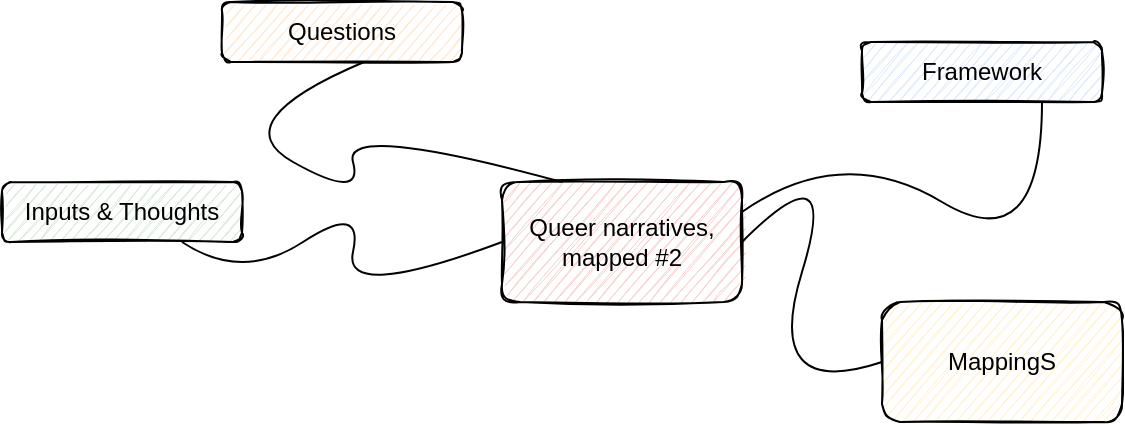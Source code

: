 <mxfile version="13.6.6" type="github">
  <diagram id="HTDr2kNdg095CR9g40Ee" name="Page-1">
    <mxGraphModel dx="782" dy="385" grid="1" gridSize="10" guides="1" tooltips="1" connect="1" arrows="1" fold="1" page="1" pageScale="1" pageWidth="827" pageHeight="1169" math="0" shadow="0">
      <root>
        <mxCell id="0" />
        <mxCell id="1" parent="0" />
        <mxCell id="PQ18Kxciy9XbWjqCcxdY-2" value="Queer narratives, mapped #2" style="rounded=1;whiteSpace=wrap;html=1;fillColor=#f8cecc;sketch=1;" parent="1" vertex="1">
          <mxGeometry x="340" y="180" width="120" height="60" as="geometry" />
        </mxCell>
        <mxCell id="PQ18Kxciy9XbWjqCcxdY-3" value="&lt;div&gt;Questions&lt;/div&gt;" style="rounded=1;whiteSpace=wrap;html=1;fillColor=#ffe6cc;sketch=1;" parent="1" vertex="1">
          <mxGeometry x="200" y="90" width="120" height="30" as="geometry" />
        </mxCell>
        <mxCell id="PQ18Kxciy9XbWjqCcxdY-5" value="&lt;div&gt;Framework&lt;/div&gt;" style="rounded=1;whiteSpace=wrap;html=1;fillColor=#dae8fc;glass=0;shadow=0;sketch=1;" parent="1" vertex="1">
          <mxGeometry x="520" y="110" width="120" height="30" as="geometry" />
        </mxCell>
        <mxCell id="PQ18Kxciy9XbWjqCcxdY-6" value="" style="curved=1;endArrow=none;html=1;exitX=0.75;exitY=1;exitDx=0;exitDy=0;entryX=1;entryY=0.25;entryDx=0;entryDy=0;endFill=0;" parent="1" source="PQ18Kxciy9XbWjqCcxdY-5" target="PQ18Kxciy9XbWjqCcxdY-2" edge="1">
          <mxGeometry width="50" height="50" relative="1" as="geometry">
            <mxPoint x="770" y="190" as="sourcePoint" />
            <mxPoint x="420" y="180" as="targetPoint" />
            <Array as="points">
              <mxPoint x="610" y="220" />
              <mxPoint x="510" y="160" />
            </Array>
          </mxGeometry>
        </mxCell>
        <mxCell id="PQ18Kxciy9XbWjqCcxdY-7" value="" style="curved=1;endArrow=none;html=1;entryX=0.592;entryY=1;entryDx=0;entryDy=0;endFill=0;entryPerimeter=0;exitX=0.25;exitY=0;exitDx=0;exitDy=0;" parent="1" source="PQ18Kxciy9XbWjqCcxdY-2" target="PQ18Kxciy9XbWjqCcxdY-3" edge="1">
          <mxGeometry width="50" height="50" relative="1" as="geometry">
            <mxPoint x="610" y="120" as="sourcePoint" />
            <mxPoint x="460" y="210" as="targetPoint" />
            <Array as="points">
              <mxPoint x="260" y="150" />
              <mxPoint x="271" y="190" />
              <mxPoint x="200" y="150" />
            </Array>
          </mxGeometry>
        </mxCell>
        <mxCell id="YTJMko_ndcUEO6qbKjCR-2" value="&lt;div&gt;Inputs &amp;amp; Thoughts&lt;br&gt;&lt;/div&gt;" style="rounded=1;whiteSpace=wrap;html=1;fillColor=#d5e8d4;sketch=1;" vertex="1" parent="1">
          <mxGeometry x="90" y="180" width="120" height="30" as="geometry" />
        </mxCell>
        <mxCell id="YTJMko_ndcUEO6qbKjCR-3" value="&lt;div&gt;MappingS&lt;/div&gt;" style="rounded=1;whiteSpace=wrap;html=1;fillColor=#fff2cc;sketch=1;" vertex="1" parent="1">
          <mxGeometry x="530" y="240" width="120" height="60" as="geometry" />
        </mxCell>
        <mxCell id="YTJMko_ndcUEO6qbKjCR-4" value="" style="curved=1;endArrow=none;html=1;entryX=0.75;entryY=1;entryDx=0;entryDy=0;endFill=0;exitX=0;exitY=0.5;exitDx=0;exitDy=0;" edge="1" parent="1" source="PQ18Kxciy9XbWjqCcxdY-2" target="YTJMko_ndcUEO6qbKjCR-2">
          <mxGeometry width="50" height="50" relative="1" as="geometry">
            <mxPoint x="370" y="180" as="sourcePoint" />
            <mxPoint x="271.04" y="120" as="targetPoint" />
            <Array as="points">
              <mxPoint x="260" y="240" />
              <mxPoint x="271" y="190" />
              <mxPoint x="210" y="230" />
            </Array>
          </mxGeometry>
        </mxCell>
        <mxCell id="YTJMko_ndcUEO6qbKjCR-5" value="" style="curved=1;endArrow=none;html=1;entryX=1;entryY=0.5;entryDx=0;entryDy=0;endFill=0;exitX=0;exitY=0.5;exitDx=0;exitDy=0;" edge="1" parent="1" source="YTJMko_ndcUEO6qbKjCR-3" target="PQ18Kxciy9XbWjqCcxdY-2">
          <mxGeometry width="50" height="50" relative="1" as="geometry">
            <mxPoint x="570" y="320" as="sourcePoint" />
            <mxPoint x="460" y="210" as="targetPoint" />
            <Array as="points">
              <mxPoint x="470" y="290" />
              <mxPoint x="510" y="160" />
            </Array>
          </mxGeometry>
        </mxCell>
      </root>
    </mxGraphModel>
  </diagram>
</mxfile>
